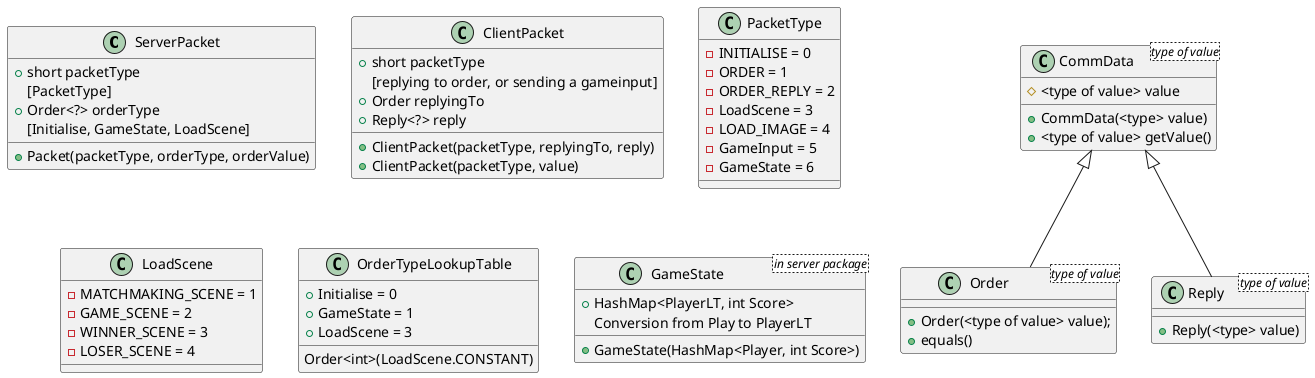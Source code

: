 @startuml classes for communication
class ServerPacket {
    + short packetType 
      [PacketType]
    + Order<?> orderType 
      [Initialise, GameState, LoadScene]
    + Packet(packetType, orderType, orderValue)
}
class ClientPacket {
    + short packetType
      [replying to order, or sending a gameinput]
    + Order replyingTo
    + Reply<?> reply
    + ClientPacket(packetType, replyingTo, reply)
    + ClientPacket(packetType, value)
}
class PacketType{
    - INITIALISE = 0
    - ORDER = 1
    - ORDER_REPLY = 2
    - LoadScene = 3
    - LOAD_IMAGE = 4
    - GameInput = 5
    - GameState = 6
}
class LoadScene{
    - MATCHMAKING_SCENE = 1
    - GAME_SCENE = 2
    - WINNER_SCENE = 3
    - LOSER_SCENE = 4
}
class OrderTypeLookupTable{
    + Initialise = 0
    + GameState = 1
    + LoadScene = 3
    Order<int>(LoadScene.CONSTANT)
}
class CommData<type of value>{
    # <type of value> value
    + CommData(<type> value)
    + <type of value> getValue()
}
class Order<type of value>{
    + Order(<type of value> value);
    + equals()
}
class Reply<type of value>{
    + Reply(<type> value)
}
CommData <|-- Order
CommData <|-- Reply
' Done by: Reply<T> extends CommData<T>
class GameState<in server package> {
    + HashMap<PlayerLT, int Score>
    + GameState(HashMap<Player, int Score>)
      Conversion from Play to PlayerLT

}
@endumlP